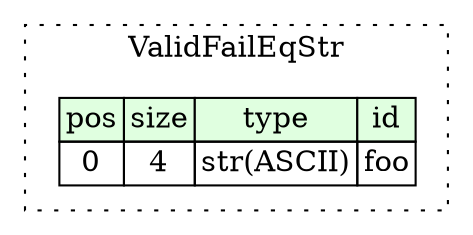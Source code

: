 digraph {
	rankdir=LR;
	node [shape=plaintext];
	subgraph cluster__valid_fail_eq_str {
		label="ValidFailEqStr";
		graph[style=dotted];

		valid_fail_eq_str__seq [label=<<TABLE BORDER="0" CELLBORDER="1" CELLSPACING="0">
			<TR><TD BGCOLOR="#E0FFE0">pos</TD><TD BGCOLOR="#E0FFE0">size</TD><TD BGCOLOR="#E0FFE0">type</TD><TD BGCOLOR="#E0FFE0">id</TD></TR>
			<TR><TD PORT="foo_pos">0</TD><TD PORT="foo_size">4</TD><TD>str(ASCII)</TD><TD PORT="foo_type">foo</TD></TR>
		</TABLE>>];
	}
}
